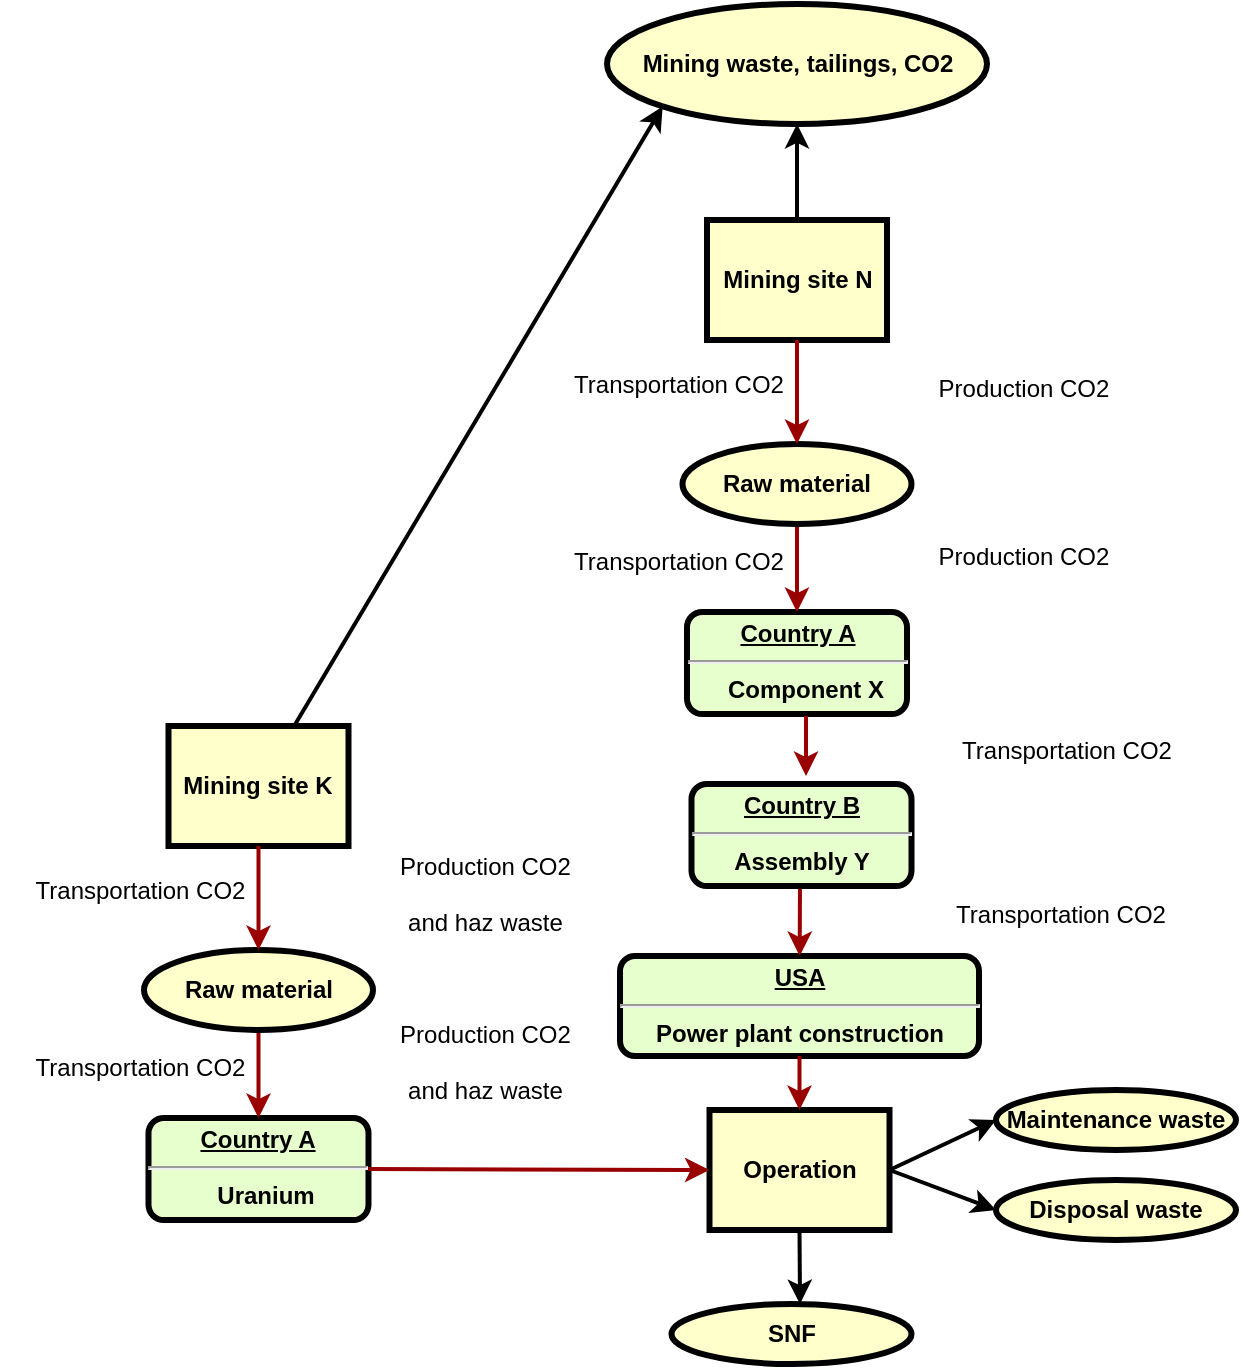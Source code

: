 <mxfile version="20.0.4" type="device"><diagram name="Page-1" id="c7558073-3199-34d8-9f00-42111426c3f3"><mxGraphModel dx="1102" dy="754" grid="1" gridSize="10" guides="1" tooltips="1" connect="1" arrows="1" fold="1" page="1" pageScale="1" pageWidth="826" pageHeight="1169" background="none" math="0" shadow="0"><root><mxCell id="0"/><mxCell id="1" parent="0"/><mxCell id="6" value="&lt;p style=&quot;margin: 0px; margin-top: 4px; text-align: center; text-decoration: underline;&quot;&gt;&lt;strong&gt;Country A&lt;br&gt;&lt;/strong&gt;&lt;/p&gt;&lt;hr&gt;&lt;p style=&quot;margin: 0px; margin-left: 8px;&quot;&gt;Component X&lt;br&gt;&lt;/p&gt;" style="verticalAlign=middle;align=center;overflow=fill;fontSize=12;fontFamily=Helvetica;html=1;rounded=1;fontStyle=1;strokeWidth=3;fillColor=#E6FFCC" parent="1" vertex="1"><mxGeometry x="465.5" y="354" width="110" height="51" as="geometry"/></mxCell><mxCell id="10" value="&lt;p style=&quot;margin: 0px; margin-top: 4px; text-align: center; text-decoration: underline;&quot;&gt;&lt;strong&gt;USA&lt;br&gt;&lt;/strong&gt;&lt;/p&gt;&lt;hr&gt;Power plant construction" style="verticalAlign=middle;align=center;overflow=fill;fontSize=12;fontFamily=Helvetica;html=1;rounded=1;fontStyle=1;strokeWidth=3;fillColor=#E6FFCC" parent="1" vertex="1"><mxGeometry x="432" y="526" width="179.5" height="50" as="geometry"/></mxCell><mxCell id="13" value="Operation" style="whiteSpace=wrap;align=center;verticalAlign=middle;fontStyle=1;strokeWidth=3;fillColor=#FFFFCC" parent="1" vertex="1"><mxGeometry x="476.75" y="603" width="90" height="60" as="geometry"/></mxCell><mxCell id="9_VxnZj9PqvxkanE361j-98" value="Mining site N" style="whiteSpace=wrap;align=center;verticalAlign=middle;fontStyle=1;strokeWidth=3;fillColor=#FFFFCC" parent="1" vertex="1"><mxGeometry x="475.5" y="158" width="90" height="60" as="geometry"/></mxCell><mxCell id="9_VxnZj9PqvxkanE361j-103" style="edgeStyle=orthogonalEdgeStyle;rounded=0;orthogonalLoop=1;jettySize=auto;html=1;exitX=0.5;exitY=1;exitDx=0;exitDy=0;" parent="1" edge="1"><mxGeometry relative="1" as="geometry"><mxPoint x="520.5" y="406" as="sourcePoint"/><mxPoint x="520.5" y="406" as="targetPoint"/></mxGeometry></mxCell><mxCell id="9_VxnZj9PqvxkanE361j-108" value="" style="edgeStyle=none;noEdgeStyle=1;strokeColor=#990000;strokeWidth=2;exitX=0.5;exitY=1;exitDx=0;exitDy=0;entryX=0.5;entryY=0;entryDx=0;entryDy=0;" parent="1" source="9_VxnZj9PqvxkanE361j-150" target="6" edge="1"><mxGeometry width="100" height="100" relative="1" as="geometry"><mxPoint x="520.5" y="315" as="sourcePoint"/><mxPoint x="310.498" y="354" as="targetPoint"/></mxGeometry></mxCell><mxCell id="9_VxnZj9PqvxkanE361j-117" value="" style="edgeStyle=none;noEdgeStyle=1;strokeColor=#990000;strokeWidth=2;" parent="1" edge="1"><mxGeometry width="100" height="100" relative="1" as="geometry"><mxPoint x="525" y="406" as="sourcePoint"/><mxPoint x="525" y="436" as="targetPoint"/></mxGeometry></mxCell><mxCell id="9_VxnZj9PqvxkanE361j-120" value="Mining waste, tailings, CO2" style="ellipse;whiteSpace=wrap;html=1;fillColor=#FFFFCC;fontStyle=1;strokeWidth=3;" parent="1" vertex="1"><mxGeometry x="425.5" y="50" width="190" height="60" as="geometry"/></mxCell><mxCell id="9_VxnZj9PqvxkanE361j-125" value="" style="edgeStyle=none;noEdgeStyle=1;strokeColor=#000000;strokeWidth=2;entryX=0.5;entryY=1;entryDx=0;entryDy=0;" parent="1" source="9_VxnZj9PqvxkanE361j-98" target="9_VxnZj9PqvxkanE361j-120" edge="1"><mxGeometry width="100" height="100" relative="1" as="geometry"><mxPoint x="494.81" y="148" as="sourcePoint"/><mxPoint x="505.498" y="90.003" as="targetPoint"/><Array as="points"/></mxGeometry></mxCell><mxCell id="9_VxnZj9PqvxkanE361j-126" value="Transportation CO2" style="text;spacingTop=-5;align=center" parent="1" vertex="1"><mxGeometry x="392" y="320" width="139" height="20" as="geometry"/></mxCell><mxCell id="9_VxnZj9PqvxkanE361j-128" value="Transportation CO2" style="text;spacingTop=-5;align=center" parent="1" vertex="1"><mxGeometry x="575.5" y="414.5" width="160" height="20" as="geometry"/></mxCell><mxCell id="9_VxnZj9PqvxkanE361j-129" value="Transportation CO2" style="text;spacingTop=-5;align=center" parent="1" vertex="1"><mxGeometry x="590.5" y="496.5" width="124" height="20" as="geometry"/></mxCell><mxCell id="9_VxnZj9PqvxkanE361j-132" value="Production CO2 " style="text;spacingTop=0;align=center;verticalAlign=middle;spacing=0;" parent="1" vertex="1"><mxGeometry x="566.75" y="212.5" width="134.5" height="57.5" as="geometry"/></mxCell><mxCell id="9_VxnZj9PqvxkanE361j-137" value="" style="edgeStyle=none;noEdgeStyle=1;strokeColor=#990000;strokeWidth=2;" parent="1" target="10" edge="1"><mxGeometry width="100" height="100" relative="1" as="geometry"><mxPoint x="522" y="488" as="sourcePoint"/><mxPoint x="535" y="513" as="targetPoint"/></mxGeometry></mxCell><mxCell id="9_VxnZj9PqvxkanE361j-139" value="Maintenance waste" style="ellipse;whiteSpace=wrap;html=1;fillColor=#FFFFCC;fontStyle=1;strokeWidth=3;" parent="1" vertex="1"><mxGeometry x="620" y="593" width="120" height="30" as="geometry"/></mxCell><mxCell id="9_VxnZj9PqvxkanE361j-140" value="Disposal waste" style="ellipse;whiteSpace=wrap;html=1;fillColor=#FFFFCC;fontStyle=1;strokeWidth=3;" parent="1" vertex="1"><mxGeometry x="620" y="638" width="120" height="30" as="geometry"/></mxCell><mxCell id="9_VxnZj9PqvxkanE361j-142" value="" style="edgeStyle=none;noEdgeStyle=1;strokeColor=#000000;strokeWidth=2;exitX=1;exitY=0.5;exitDx=0;exitDy=0;entryX=0;entryY=0.5;entryDx=0;entryDy=0;" parent="1" source="13" target="9_VxnZj9PqvxkanE361j-139" edge="1"><mxGeometry width="100" height="100" relative="1" as="geometry"><mxPoint x="530.5" y="266" as="sourcePoint"/><mxPoint x="530.5" y="218" as="targetPoint"/></mxGeometry></mxCell><mxCell id="9_VxnZj9PqvxkanE361j-143" value="" style="edgeStyle=none;noEdgeStyle=1;strokeColor=#000000;strokeWidth=2;exitX=1;exitY=0.5;exitDx=0;exitDy=0;entryX=0;entryY=0.5;entryDx=0;entryDy=0;" parent="1" source="13" target="9_VxnZj9PqvxkanE361j-140" edge="1"><mxGeometry width="100" height="100" relative="1" as="geometry"><mxPoint x="576.75" y="643" as="sourcePoint"/><mxPoint x="630" y="618" as="targetPoint"/></mxGeometry></mxCell><mxCell id="9_VxnZj9PqvxkanE361j-144" value="" style="edgeStyle=none;noEdgeStyle=1;strokeColor=#990000;strokeWidth=2;entryX=0.5;entryY=0;entryDx=0;entryDy=0;exitX=0.5;exitY=1;exitDx=0;exitDy=0;" parent="1" source="10" target="13" edge="1"><mxGeometry width="100" height="100" relative="1" as="geometry"><mxPoint x="520" y="598" as="sourcePoint"/><mxPoint x="531.849" y="536" as="targetPoint"/></mxGeometry></mxCell><mxCell id="9_VxnZj9PqvxkanE361j-150" value="Raw material" style="ellipse;whiteSpace=wrap;html=1;fillColor=#FFFFCC;fontStyle=1;strokeWidth=3;" parent="1" vertex="1"><mxGeometry x="463.25" y="270" width="114.5" height="40" as="geometry"/></mxCell><mxCell id="9_VxnZj9PqvxkanE361j-151" value="" style="edgeStyle=none;noEdgeStyle=1;strokeColor=#990000;strokeWidth=2;exitX=0.5;exitY=1;exitDx=0;exitDy=0;entryX=0.5;entryY=0;entryDx=0;entryDy=0;" parent="1" source="9_VxnZj9PqvxkanE361j-98" edge="1"><mxGeometry width="100" height="100" relative="1" as="geometry"><mxPoint x="520.5" y="226" as="sourcePoint"/><mxPoint x="520.5" y="270" as="targetPoint"/></mxGeometry></mxCell><mxCell id="9_VxnZj9PqvxkanE361j-152" value="Transportation CO2" style="text;spacingTop=-5;align=center" parent="1" vertex="1"><mxGeometry x="392" y="231.25" width="139" height="20" as="geometry"/></mxCell><mxCell id="9_VxnZj9PqvxkanE361j-153" value="Production CO2 " style="text;spacingTop=0;align=center;verticalAlign=middle;spacing=0;" parent="1" vertex="1"><mxGeometry x="566.75" y="296.5" width="134.5" height="57.5" as="geometry"/></mxCell><mxCell id="9_VxnZj9PqvxkanE361j-154" value="&lt;p style=&quot;margin: 0px; margin-top: 4px; text-align: center; text-decoration: underline;&quot;&gt;&lt;strong&gt;Country B&lt;br&gt;&lt;/strong&gt;&lt;/p&gt;&lt;hr&gt;Assembly Y" style="verticalAlign=middle;align=center;overflow=fill;fontSize=12;fontFamily=Helvetica;html=1;rounded=1;fontStyle=1;strokeWidth=3;fillColor=#E6FFCC" parent="1" vertex="1"><mxGeometry x="467.75" y="440" width="110" height="51" as="geometry"/></mxCell><mxCell id="sZ0wp0Lsh1Bpr0JttMqr-13" value="&lt;p style=&quot;margin: 0px; margin-top: 4px; text-align: center; text-decoration: underline;&quot;&gt;&lt;strong&gt;Country A&lt;br&gt;&lt;/strong&gt;&lt;/p&gt;&lt;hr&gt;&lt;p style=&quot;margin: 0px; margin-left: 8px;&quot;&gt;Uranium&lt;br&gt;&lt;/p&gt;" style="verticalAlign=middle;align=center;overflow=fill;fontSize=12;fontFamily=Helvetica;html=1;rounded=1;fontStyle=1;strokeWidth=3;fillColor=#E6FFCC" vertex="1" parent="1"><mxGeometry x="196.25" y="607" width="110" height="51" as="geometry"/></mxCell><mxCell id="sZ0wp0Lsh1Bpr0JttMqr-14" value="Mining site K" style="whiteSpace=wrap;align=center;verticalAlign=middle;fontStyle=1;strokeWidth=3;fillColor=#FFFFCC" vertex="1" parent="1"><mxGeometry x="206.25" y="411" width="90" height="60" as="geometry"/></mxCell><mxCell id="sZ0wp0Lsh1Bpr0JttMqr-15" style="edgeStyle=orthogonalEdgeStyle;rounded=0;orthogonalLoop=1;jettySize=auto;html=1;exitX=0.5;exitY=1;exitDx=0;exitDy=0;" edge="1" parent="1"><mxGeometry relative="1" as="geometry"><mxPoint x="251.25" y="659" as="sourcePoint"/><mxPoint x="251.25" y="659" as="targetPoint"/></mxGeometry></mxCell><mxCell id="sZ0wp0Lsh1Bpr0JttMqr-16" value="" style="edgeStyle=none;noEdgeStyle=1;strokeColor=#990000;strokeWidth=2;exitX=0.5;exitY=1;exitDx=0;exitDy=0;entryX=0.5;entryY=0;entryDx=0;entryDy=0;" edge="1" parent="1" source="sZ0wp0Lsh1Bpr0JttMqr-22" target="sZ0wp0Lsh1Bpr0JttMqr-13"><mxGeometry width="100" height="100" relative="1" as="geometry"><mxPoint x="251.25" y="568" as="sourcePoint"/><mxPoint x="41.248" y="607" as="targetPoint"/></mxGeometry></mxCell><mxCell id="sZ0wp0Lsh1Bpr0JttMqr-17" value="" style="edgeStyle=none;noEdgeStyle=1;strokeColor=#990000;strokeWidth=2;entryX=0;entryY=0.5;entryDx=0;entryDy=0;exitX=1;exitY=0.5;exitDx=0;exitDy=0;" edge="1" parent="1" source="sZ0wp0Lsh1Bpr0JttMqr-13" target="13"><mxGeometry width="100" height="100" relative="1" as="geometry"><mxPoint x="260" y="668" as="sourcePoint"/><mxPoint x="260" y="698" as="targetPoint"/></mxGeometry></mxCell><mxCell id="sZ0wp0Lsh1Bpr0JttMqr-19" value="" style="edgeStyle=none;noEdgeStyle=1;strokeColor=#000000;strokeWidth=2;entryX=0;entryY=1;entryDx=0;entryDy=0;" edge="1" parent="1" source="sZ0wp0Lsh1Bpr0JttMqr-14" target="9_VxnZj9PqvxkanE361j-120"><mxGeometry width="100" height="100" relative="1" as="geometry"><mxPoint x="225.56" y="401" as="sourcePoint"/><mxPoint x="251.25" y="363" as="targetPoint"/><Array as="points"/></mxGeometry></mxCell><mxCell id="sZ0wp0Lsh1Bpr0JttMqr-20" value="Transportation CO2" style="text;spacingTop=-5;align=center" vertex="1" parent="1"><mxGeometry x="122.75" y="573" width="139" height="20" as="geometry"/></mxCell><mxCell id="sZ0wp0Lsh1Bpr0JttMqr-21" value="Production CO2 &#xA;&#xA;and haz waste" style="text;spacingTop=0;align=center;verticalAlign=middle;spacing=0;" vertex="1" parent="1"><mxGeometry x="297.5" y="465.5" width="134.5" height="57.5" as="geometry"/></mxCell><mxCell id="sZ0wp0Lsh1Bpr0JttMqr-22" value="Raw material" style="ellipse;whiteSpace=wrap;html=1;fillColor=#FFFFCC;fontStyle=1;strokeWidth=3;" vertex="1" parent="1"><mxGeometry x="194" y="523" width="114.5" height="40" as="geometry"/></mxCell><mxCell id="sZ0wp0Lsh1Bpr0JttMqr-23" value="" style="edgeStyle=none;noEdgeStyle=1;strokeColor=#990000;strokeWidth=2;exitX=0.5;exitY=1;exitDx=0;exitDy=0;entryX=0.5;entryY=0;entryDx=0;entryDy=0;" edge="1" parent="1" source="sZ0wp0Lsh1Bpr0JttMqr-14"><mxGeometry width="100" height="100" relative="1" as="geometry"><mxPoint x="251.25" y="479" as="sourcePoint"/><mxPoint x="251.25" y="523" as="targetPoint"/></mxGeometry></mxCell><mxCell id="sZ0wp0Lsh1Bpr0JttMqr-24" value="Transportation CO2" style="text;spacingTop=-5;align=center" vertex="1" parent="1"><mxGeometry x="122.75" y="484.25" width="139" height="20" as="geometry"/></mxCell><mxCell id="sZ0wp0Lsh1Bpr0JttMqr-25" value="Production CO2 &#xA;&#xA;and haz waste" style="text;spacingTop=0;align=center;verticalAlign=middle;spacing=0;" vertex="1" parent="1"><mxGeometry x="297.5" y="549.5" width="134.5" height="57.5" as="geometry"/></mxCell><mxCell id="sZ0wp0Lsh1Bpr0JttMqr-27" value="SNF" style="ellipse;whiteSpace=wrap;html=1;fillColor=#FFFFCC;fontStyle=1;strokeWidth=3;" vertex="1" parent="1"><mxGeometry x="457.75" y="700" width="120" height="30" as="geometry"/></mxCell><mxCell id="sZ0wp0Lsh1Bpr0JttMqr-28" value="" style="edgeStyle=none;noEdgeStyle=1;strokeColor=#000000;strokeWidth=2;exitX=0.5;exitY=1;exitDx=0;exitDy=0;" edge="1" parent="1" source="13"><mxGeometry width="100" height="100" relative="1" as="geometry"><mxPoint x="518" y="670" as="sourcePoint"/><mxPoint x="522" y="700" as="targetPoint"/></mxGeometry></mxCell></root></mxGraphModel></diagram></mxfile>